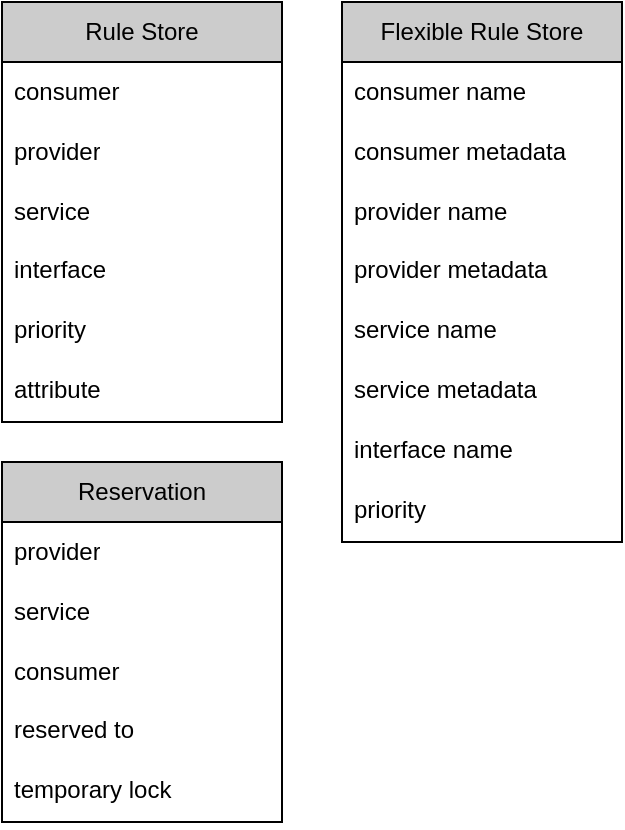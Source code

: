 <mxfile version="20.8.16" type="device"><diagram name="1 oldal" id="52YiWGMlqO7eMagB1gi0"><mxGraphModel dx="1098" dy="838" grid="1" gridSize="10" guides="1" tooltips="1" connect="1" arrows="1" fold="1" page="1" pageScale="1" pageWidth="827" pageHeight="1169" math="0" shadow="0"><root><mxCell id="0"/><mxCell id="1" parent="0"/><mxCell id="eUeCOHlRqwqcVMUKOScE-7" value="Rule Store" style="swimlane;fontStyle=0;childLayout=stackLayout;horizontal=1;startSize=30;horizontalStack=0;resizeParent=1;resizeParentMax=0;resizeLast=0;collapsible=1;marginBottom=0;whiteSpace=wrap;html=1;fillColor=#CCCCCC;" vertex="1" parent="1"><mxGeometry x="70" y="90" width="140" height="210" as="geometry"/></mxCell><mxCell id="eUeCOHlRqwqcVMUKOScE-8" value="consumer" style="text;strokeColor=none;fillColor=none;align=left;verticalAlign=middle;spacingLeft=4;spacingRight=4;overflow=hidden;points=[[0,0.5],[1,0.5]];portConstraint=eastwest;rotatable=0;whiteSpace=wrap;html=1;" vertex="1" parent="eUeCOHlRqwqcVMUKOScE-7"><mxGeometry y="30" width="140" height="30" as="geometry"/></mxCell><mxCell id="eUeCOHlRqwqcVMUKOScE-9" value="provider" style="text;strokeColor=none;fillColor=none;align=left;verticalAlign=middle;spacingLeft=4;spacingRight=4;overflow=hidden;points=[[0,0.5],[1,0.5]];portConstraint=eastwest;rotatable=0;whiteSpace=wrap;html=1;" vertex="1" parent="eUeCOHlRqwqcVMUKOScE-7"><mxGeometry y="60" width="140" height="30" as="geometry"/></mxCell><mxCell id="eUeCOHlRqwqcVMUKOScE-10" value="service" style="text;strokeColor=none;fillColor=none;align=left;verticalAlign=middle;spacingLeft=4;spacingRight=4;overflow=hidden;points=[[0,0.5],[1,0.5]];portConstraint=eastwest;rotatable=0;whiteSpace=wrap;html=1;" vertex="1" parent="eUeCOHlRqwqcVMUKOScE-7"><mxGeometry y="90" width="140" height="30" as="geometry"/></mxCell><mxCell id="eUeCOHlRqwqcVMUKOScE-11" value="interface" style="text;strokeColor=none;fillColor=none;spacingLeft=4;spacingRight=4;overflow=hidden;rotatable=0;points=[[0,0.5],[1,0.5]];portConstraint=eastwest;fontSize=12;" vertex="1" parent="eUeCOHlRqwqcVMUKOScE-7"><mxGeometry y="120" width="140" height="30" as="geometry"/></mxCell><mxCell id="eUeCOHlRqwqcVMUKOScE-13" value="priority" style="text;strokeColor=none;fillColor=none;spacingLeft=4;spacingRight=4;overflow=hidden;rotatable=0;points=[[0,0.5],[1,0.5]];portConstraint=eastwest;fontSize=12;" vertex="1" parent="eUeCOHlRqwqcVMUKOScE-7"><mxGeometry y="150" width="140" height="30" as="geometry"/></mxCell><mxCell id="eUeCOHlRqwqcVMUKOScE-12" value="attribute" style="text;strokeColor=none;fillColor=none;spacingLeft=4;spacingRight=4;overflow=hidden;rotatable=0;points=[[0,0.5],[1,0.5]];portConstraint=eastwest;fontSize=12;" vertex="1" parent="eUeCOHlRqwqcVMUKOScE-7"><mxGeometry y="180" width="140" height="30" as="geometry"/></mxCell><mxCell id="eUeCOHlRqwqcVMUKOScE-14" value="Flexible Rule Store" style="swimlane;fontStyle=0;childLayout=stackLayout;horizontal=1;startSize=30;horizontalStack=0;resizeParent=1;resizeParentMax=0;resizeLast=0;collapsible=1;marginBottom=0;whiteSpace=wrap;html=1;fillColor=#CCCCCC;" vertex="1" parent="1"><mxGeometry x="240" y="90" width="140" height="270" as="geometry"/></mxCell><mxCell id="eUeCOHlRqwqcVMUKOScE-15" value="consumer name" style="text;strokeColor=none;fillColor=none;align=left;verticalAlign=middle;spacingLeft=4;spacingRight=4;overflow=hidden;points=[[0,0.5],[1,0.5]];portConstraint=eastwest;rotatable=0;whiteSpace=wrap;html=1;" vertex="1" parent="eUeCOHlRqwqcVMUKOScE-14"><mxGeometry y="30" width="140" height="30" as="geometry"/></mxCell><mxCell id="eUeCOHlRqwqcVMUKOScE-16" value="consumer metadata" style="text;strokeColor=none;fillColor=none;align=left;verticalAlign=middle;spacingLeft=4;spacingRight=4;overflow=hidden;points=[[0,0.5],[1,0.5]];portConstraint=eastwest;rotatable=0;whiteSpace=wrap;html=1;" vertex="1" parent="eUeCOHlRqwqcVMUKOScE-14"><mxGeometry y="60" width="140" height="30" as="geometry"/></mxCell><mxCell id="eUeCOHlRqwqcVMUKOScE-17" value="provider name" style="text;strokeColor=none;fillColor=none;align=left;verticalAlign=middle;spacingLeft=4;spacingRight=4;overflow=hidden;points=[[0,0.5],[1,0.5]];portConstraint=eastwest;rotatable=0;whiteSpace=wrap;html=1;" vertex="1" parent="eUeCOHlRqwqcVMUKOScE-14"><mxGeometry y="90" width="140" height="30" as="geometry"/></mxCell><mxCell id="eUeCOHlRqwqcVMUKOScE-18" value="provider metadata" style="text;strokeColor=none;fillColor=none;spacingLeft=4;spacingRight=4;overflow=hidden;rotatable=0;points=[[0,0.5],[1,0.5]];portConstraint=eastwest;fontSize=12;" vertex="1" parent="eUeCOHlRqwqcVMUKOScE-14"><mxGeometry y="120" width="140" height="30" as="geometry"/></mxCell><mxCell id="eUeCOHlRqwqcVMUKOScE-19" value="service name" style="text;strokeColor=none;fillColor=none;spacingLeft=4;spacingRight=4;overflow=hidden;rotatable=0;points=[[0,0.5],[1,0.5]];portConstraint=eastwest;fontSize=12;" vertex="1" parent="eUeCOHlRqwqcVMUKOScE-14"><mxGeometry y="150" width="140" height="30" as="geometry"/></mxCell><mxCell id="eUeCOHlRqwqcVMUKOScE-20" value="service metadata" style="text;strokeColor=none;fillColor=none;spacingLeft=4;spacingRight=4;overflow=hidden;rotatable=0;points=[[0,0.5],[1,0.5]];portConstraint=eastwest;fontSize=12;" vertex="1" parent="eUeCOHlRqwqcVMUKOScE-14"><mxGeometry y="180" width="140" height="30" as="geometry"/></mxCell><mxCell id="eUeCOHlRqwqcVMUKOScE-21" value="interface name" style="text;strokeColor=none;fillColor=none;spacingLeft=4;spacingRight=4;overflow=hidden;rotatable=0;points=[[0,0.5],[1,0.5]];portConstraint=eastwest;fontSize=12;" vertex="1" parent="eUeCOHlRqwqcVMUKOScE-14"><mxGeometry y="210" width="140" height="30" as="geometry"/></mxCell><mxCell id="eUeCOHlRqwqcVMUKOScE-22" value="priority" style="text;strokeColor=none;fillColor=none;spacingLeft=4;spacingRight=4;overflow=hidden;rotatable=0;points=[[0,0.5],[1,0.5]];portConstraint=eastwest;fontSize=12;" vertex="1" parent="eUeCOHlRqwqcVMUKOScE-14"><mxGeometry y="240" width="140" height="30" as="geometry"/></mxCell><mxCell id="eUeCOHlRqwqcVMUKOScE-23" value="Reservation" style="swimlane;fontStyle=0;childLayout=stackLayout;horizontal=1;startSize=30;horizontalStack=0;resizeParent=1;resizeParentMax=0;resizeLast=0;collapsible=1;marginBottom=0;whiteSpace=wrap;html=1;fillColor=#CCCCCC;" vertex="1" parent="1"><mxGeometry x="70" y="320" width="140" height="180" as="geometry"/></mxCell><mxCell id="eUeCOHlRqwqcVMUKOScE-24" value="provider" style="text;strokeColor=none;fillColor=none;align=left;verticalAlign=middle;spacingLeft=4;spacingRight=4;overflow=hidden;points=[[0,0.5],[1,0.5]];portConstraint=eastwest;rotatable=0;whiteSpace=wrap;html=1;" vertex="1" parent="eUeCOHlRqwqcVMUKOScE-23"><mxGeometry y="30" width="140" height="30" as="geometry"/></mxCell><mxCell id="eUeCOHlRqwqcVMUKOScE-25" value="service" style="text;strokeColor=none;fillColor=none;align=left;verticalAlign=middle;spacingLeft=4;spacingRight=4;overflow=hidden;points=[[0,0.5],[1,0.5]];portConstraint=eastwest;rotatable=0;whiteSpace=wrap;html=1;" vertex="1" parent="eUeCOHlRqwqcVMUKOScE-23"><mxGeometry y="60" width="140" height="30" as="geometry"/></mxCell><mxCell id="eUeCOHlRqwqcVMUKOScE-26" value="consumer&amp;nbsp;" style="text;strokeColor=none;fillColor=none;align=left;verticalAlign=middle;spacingLeft=4;spacingRight=4;overflow=hidden;points=[[0,0.5],[1,0.5]];portConstraint=eastwest;rotatable=0;whiteSpace=wrap;html=1;" vertex="1" parent="eUeCOHlRqwqcVMUKOScE-23"><mxGeometry y="90" width="140" height="30" as="geometry"/></mxCell><mxCell id="eUeCOHlRqwqcVMUKOScE-27" value="reserved to" style="text;strokeColor=none;fillColor=none;spacingLeft=4;spacingRight=4;overflow=hidden;rotatable=0;points=[[0,0.5],[1,0.5]];portConstraint=eastwest;fontSize=12;" vertex="1" parent="eUeCOHlRqwqcVMUKOScE-23"><mxGeometry y="120" width="140" height="30" as="geometry"/></mxCell><mxCell id="eUeCOHlRqwqcVMUKOScE-28" value="temporary lock" style="text;strokeColor=none;fillColor=none;spacingLeft=4;spacingRight=4;overflow=hidden;rotatable=0;points=[[0,0.5],[1,0.5]];portConstraint=eastwest;fontSize=12;" vertex="1" parent="eUeCOHlRqwqcVMUKOScE-23"><mxGeometry y="150" width="140" height="30" as="geometry"/></mxCell></root></mxGraphModel></diagram></mxfile>